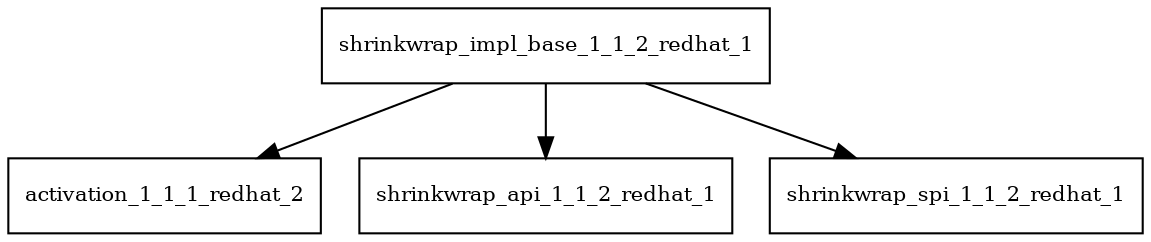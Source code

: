 digraph shrinkwrap_impl_base_1_1_2_redhat_1_dependencies {
  node [shape = box, fontsize=10.0];
  shrinkwrap_impl_base_1_1_2_redhat_1 -> activation_1_1_1_redhat_2;
  shrinkwrap_impl_base_1_1_2_redhat_1 -> shrinkwrap_api_1_1_2_redhat_1;
  shrinkwrap_impl_base_1_1_2_redhat_1 -> shrinkwrap_spi_1_1_2_redhat_1;
}
